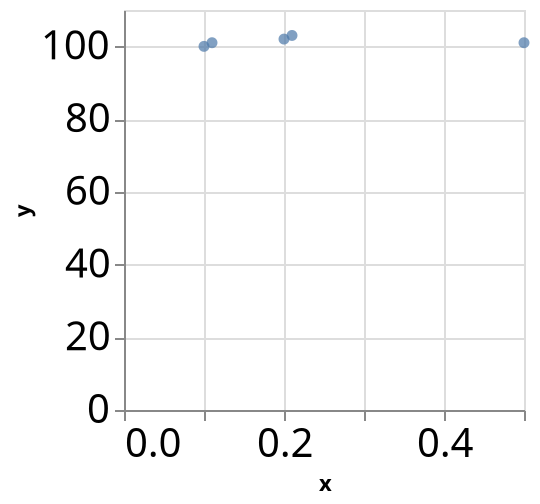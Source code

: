 {
  "$schema": "https://vega.github.io/schema/vega-lite/v5.json",
  "data": {
    "values": [
      {
        "x": 0.1,
        "y": 100
      },
      {
        "x": 0.11,
        "y": 101
      },
      {
        "x": 0.2,
        "y": 102
      },
      {
        "x": 0.21,
        "y": 103
      },
      {
        "x": 0.5,
        "y": 101
      }
    ]
  },
  "encoding": {
    "x": {
      "axis": {
        "labelFontSize": 20,
        "labelOverlap": true
      },
      "field": "x",
      "type": "quantitative"
    },
    "y": {
      "axis": {
        "labelFontSize": 20,
        "labelOverlap": true
      },
      "field": "y",
      "type": "quantitative"
    }
  },
  "mark": "circle"
}